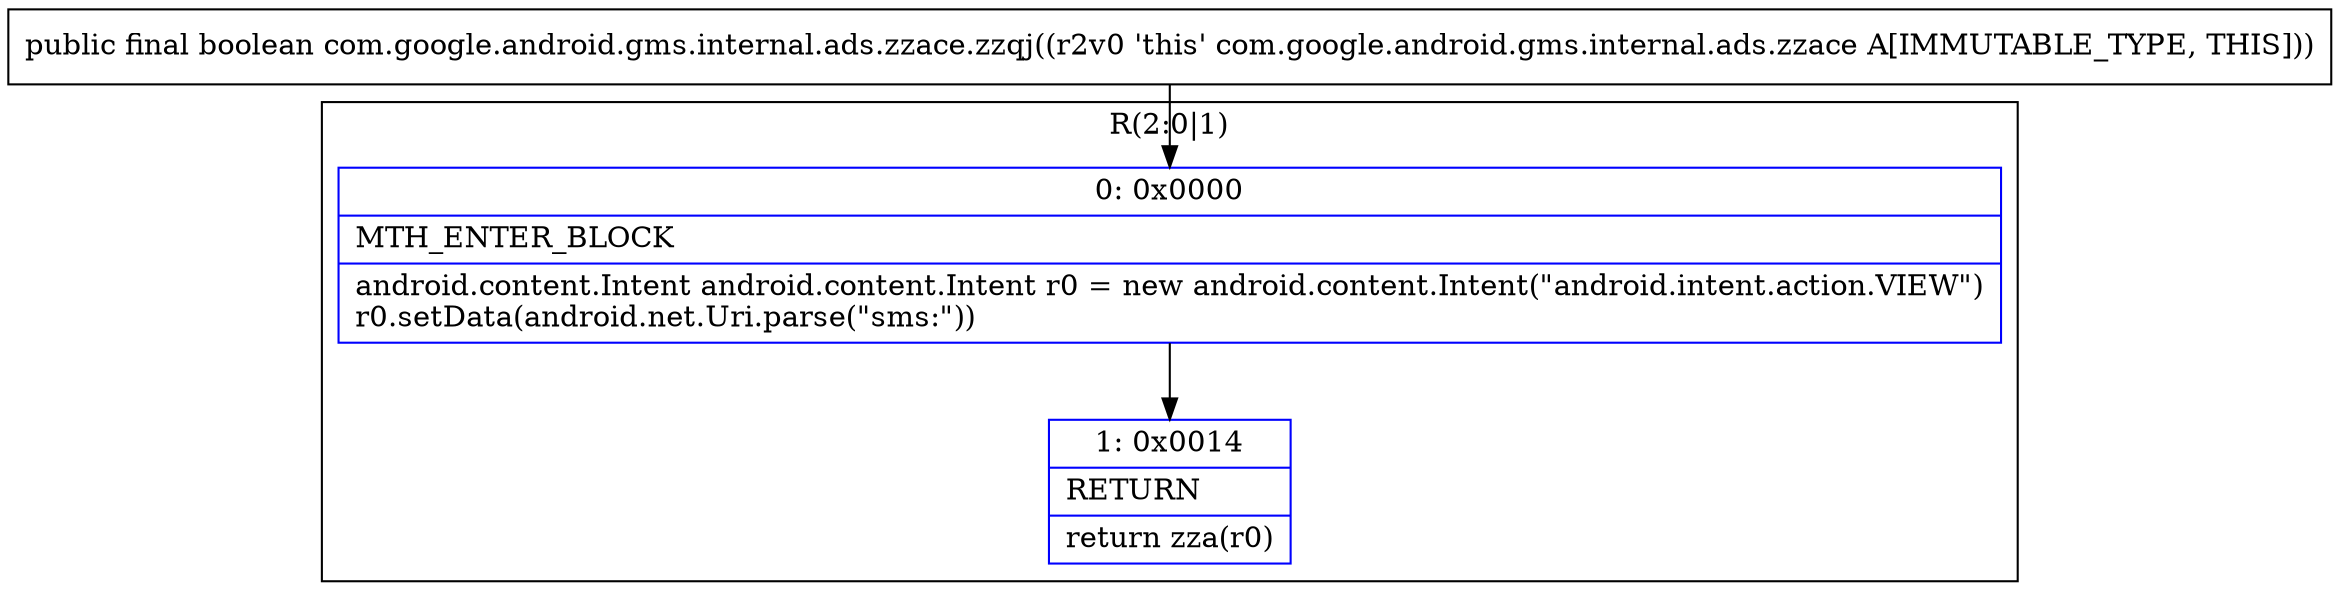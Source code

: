 digraph "CFG forcom.google.android.gms.internal.ads.zzace.zzqj()Z" {
subgraph cluster_Region_637555816 {
label = "R(2:0|1)";
node [shape=record,color=blue];
Node_0 [shape=record,label="{0\:\ 0x0000|MTH_ENTER_BLOCK\l|android.content.Intent android.content.Intent r0 = new android.content.Intent(\"android.intent.action.VIEW\")\lr0.setData(android.net.Uri.parse(\"sms:\"))\l}"];
Node_1 [shape=record,label="{1\:\ 0x0014|RETURN\l|return zza(r0)\l}"];
}
MethodNode[shape=record,label="{public final boolean com.google.android.gms.internal.ads.zzace.zzqj((r2v0 'this' com.google.android.gms.internal.ads.zzace A[IMMUTABLE_TYPE, THIS])) }"];
MethodNode -> Node_0;
Node_0 -> Node_1;
}


